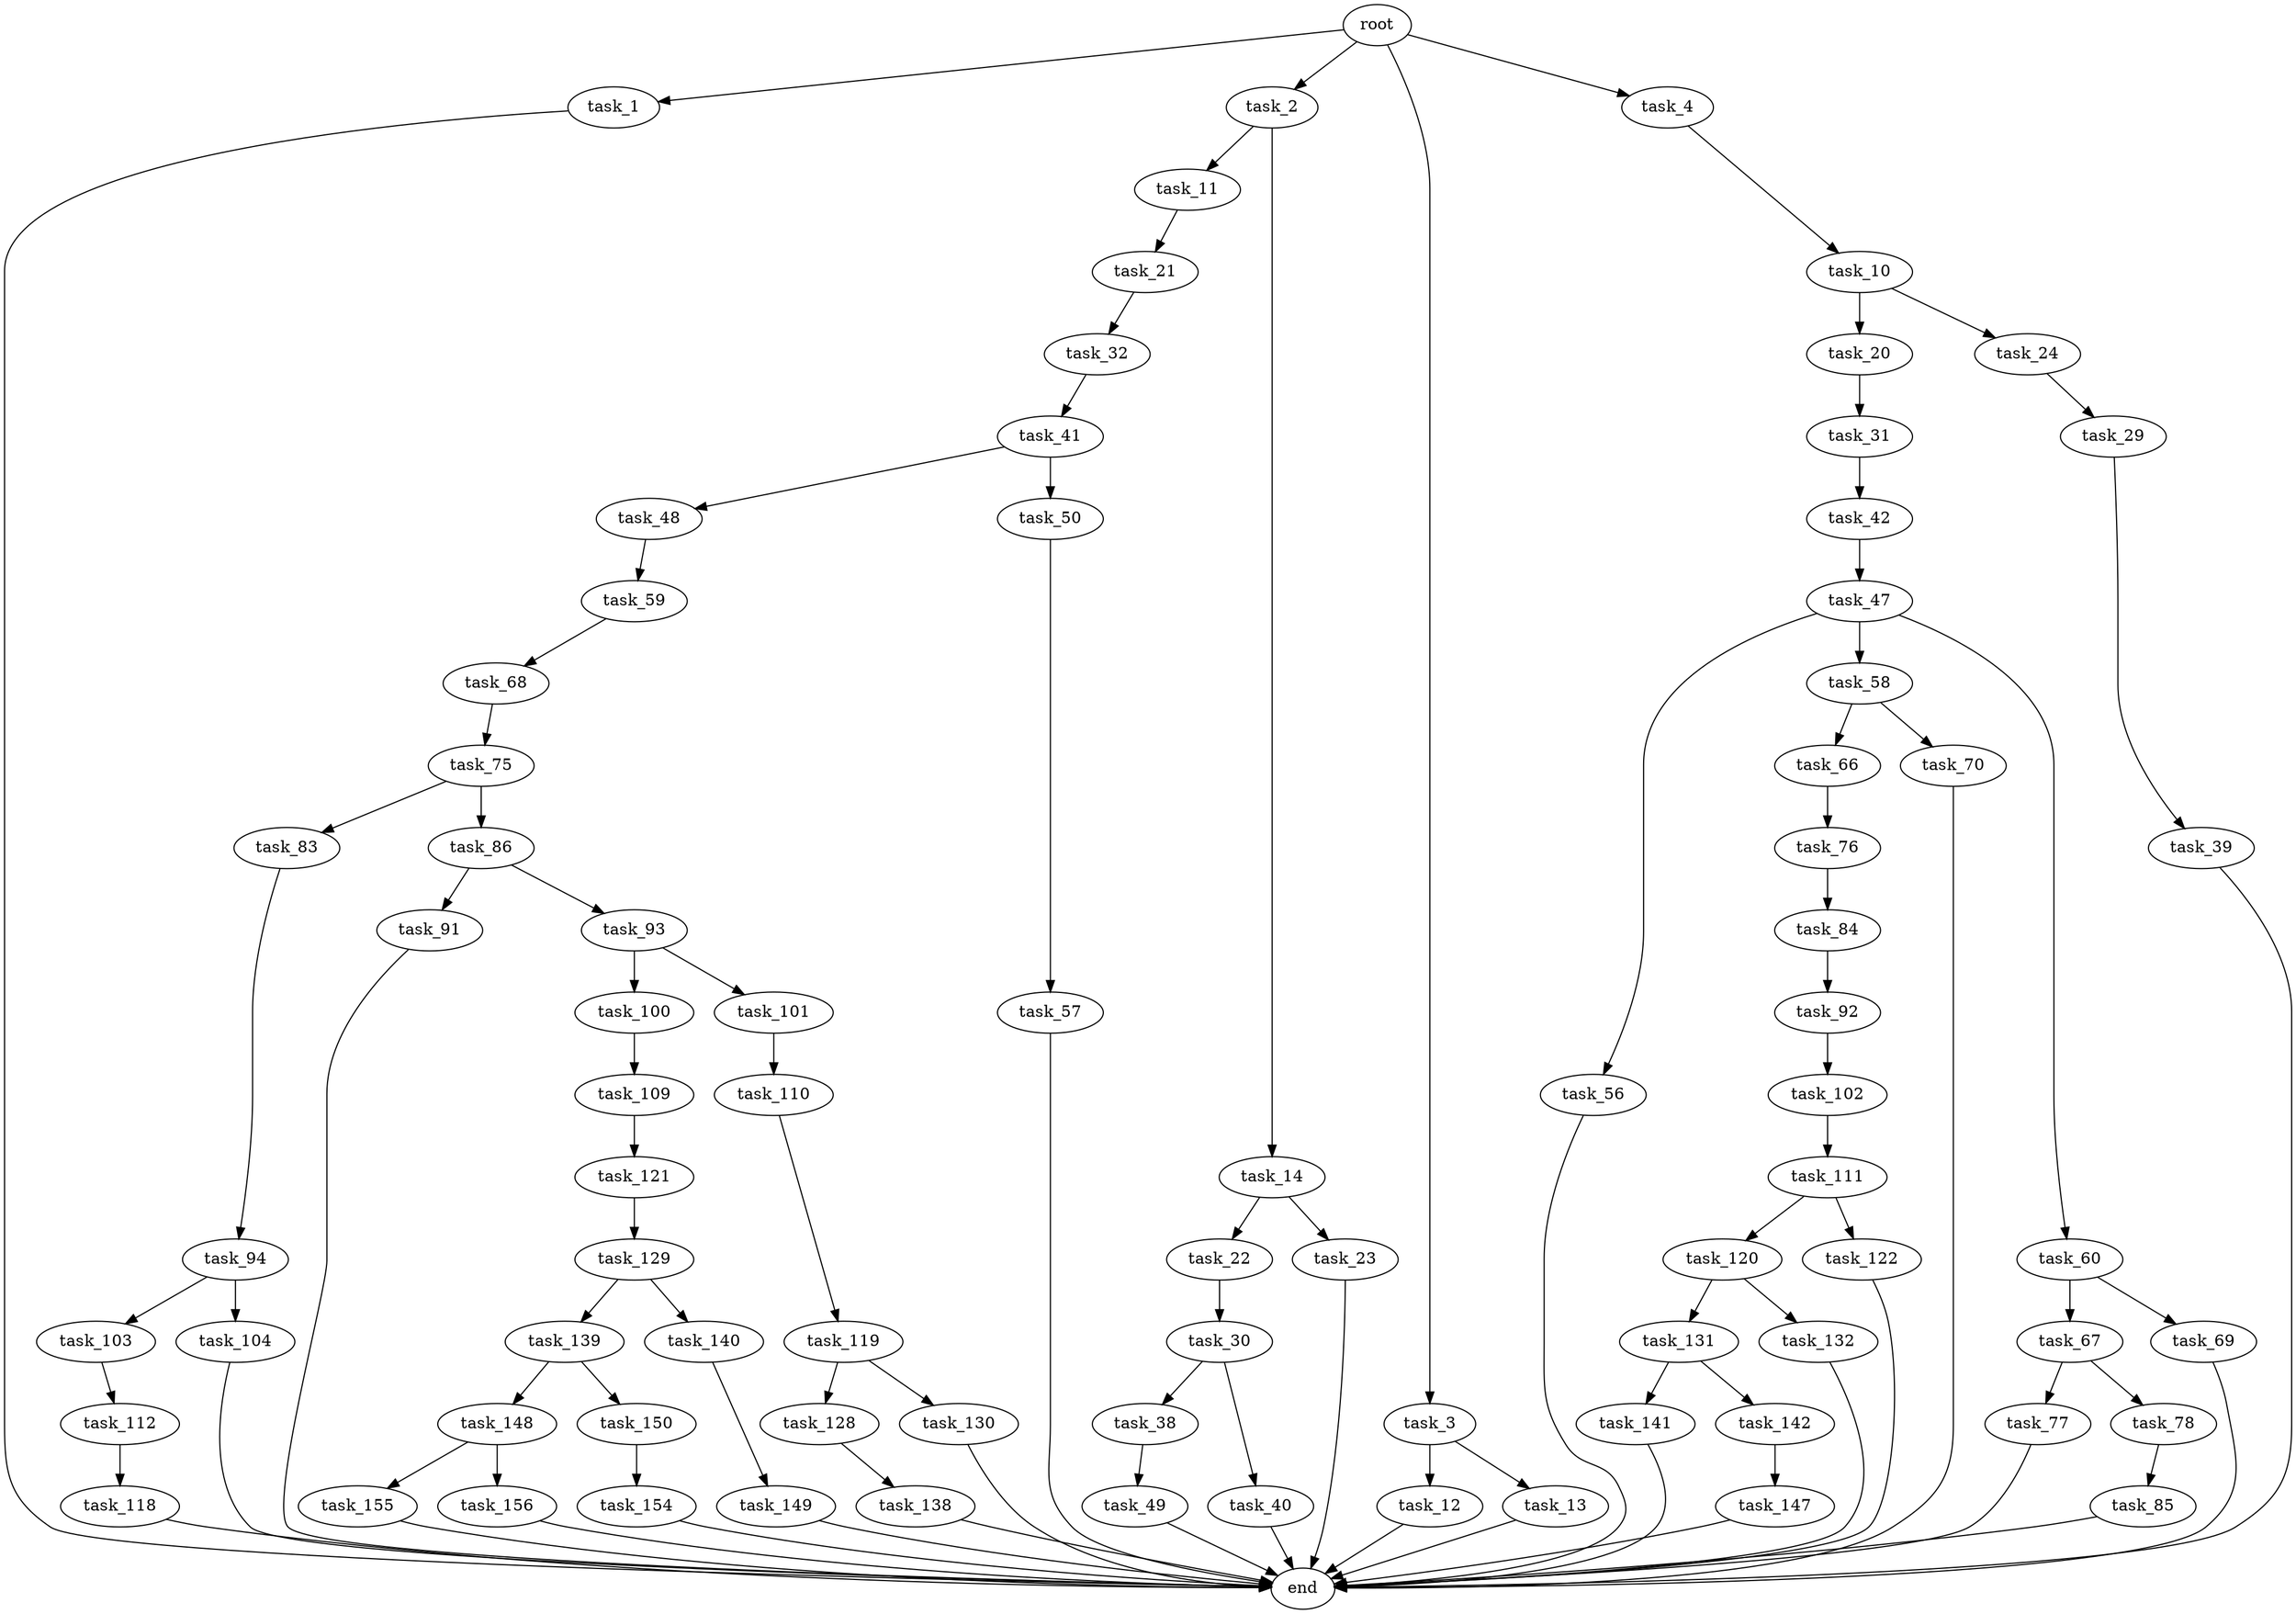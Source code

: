 digraph G {
  root [size="0.000000"];
  task_1 [size="549755813888.000000"];
  task_2 [size="1586992781.000000"];
  task_3 [size="30291866918.000000"];
  task_4 [size="1607218296.000000"];
  end [size="0.000000"];
  task_11 [size="134217728000.000000"];
  task_14 [size="166917438885.000000"];
  task_12 [size="761615662912.000000"];
  task_13 [size="68719476736.000000"];
  task_10 [size="53164714956.000000"];
  task_20 [size="1309640870855.000000"];
  task_24 [size="549755813888.000000"];
  task_21 [size="549755813888.000000"];
  task_22 [size="2773016769.000000"];
  task_23 [size="30238330533.000000"];
  task_31 [size="68719476736.000000"];
  task_32 [size="5895496487.000000"];
  task_30 [size="297044857391.000000"];
  task_29 [size="7881492617.000000"];
  task_39 [size="549755813888.000000"];
  task_38 [size="1073741824000.000000"];
  task_40 [size="35025725991.000000"];
  task_42 [size="4075583356.000000"];
  task_41 [size="61043497705.000000"];
  task_49 [size="6997726236.000000"];
  task_48 [size="12969822930.000000"];
  task_50 [size="231928233984.000000"];
  task_47 [size="267962829636.000000"];
  task_56 [size="73934103261.000000"];
  task_58 [size="393987690200.000000"];
  task_60 [size="231928233984.000000"];
  task_59 [size="368293445632.000000"];
  task_57 [size="11819967892.000000"];
  task_66 [size="6114289938.000000"];
  task_70 [size="549755813888.000000"];
  task_68 [size="284030275724.000000"];
  task_67 [size="16772650416.000000"];
  task_69 [size="231928233984.000000"];
  task_76 [size="629154217324.000000"];
  task_77 [size="549755813888.000000"];
  task_78 [size="552979903732.000000"];
  task_75 [size="231928233984.000000"];
  task_83 [size="28991029248.000000"];
  task_86 [size="368293445632.000000"];
  task_84 [size="285930017164.000000"];
  task_85 [size="368293445632.000000"];
  task_94 [size="471736138.000000"];
  task_92 [size="231928233984.000000"];
  task_91 [size="3419304204.000000"];
  task_93 [size="20074681775.000000"];
  task_102 [size="231928233984.000000"];
  task_100 [size="27193018878.000000"];
  task_101 [size="88573993644.000000"];
  task_103 [size="454902574048.000000"];
  task_104 [size="27135399644.000000"];
  task_109 [size="2446150120.000000"];
  task_110 [size="619968617.000000"];
  task_111 [size="470300414233.000000"];
  task_112 [size="100877884551.000000"];
  task_121 [size="10974511922.000000"];
  task_119 [size="30371826536.000000"];
  task_120 [size="368293445632.000000"];
  task_122 [size="1073741824000.000000"];
  task_118 [size="368293445632.000000"];
  task_128 [size="28991029248.000000"];
  task_130 [size="549755813888.000000"];
  task_131 [size="15883310160.000000"];
  task_132 [size="28991029248.000000"];
  task_129 [size="598614256271.000000"];
  task_138 [size="5785197797.000000"];
  task_139 [size="134217728000.000000"];
  task_140 [size="68719476736.000000"];
  task_141 [size="1997427429.000000"];
  task_142 [size="385470024174.000000"];
  task_148 [size="1073741824000.000000"];
  task_150 [size="4504953782.000000"];
  task_149 [size="30613732281.000000"];
  task_147 [size="389844500428.000000"];
  task_155 [size="68719476736.000000"];
  task_156 [size="3055406944.000000"];
  task_154 [size="265879673376.000000"];

  root -> task_1 [size="1.000000"];
  root -> task_2 [size="1.000000"];
  root -> task_3 [size="1.000000"];
  root -> task_4 [size="1.000000"];
  task_1 -> end [size="1.000000"];
  task_2 -> task_11 [size="75497472.000000"];
  task_2 -> task_14 [size="75497472.000000"];
  task_3 -> task_12 [size="33554432.000000"];
  task_3 -> task_13 [size="33554432.000000"];
  task_4 -> task_10 [size="134217728.000000"];
  task_11 -> task_21 [size="209715200.000000"];
  task_14 -> task_22 [size="209715200.000000"];
  task_14 -> task_23 [size="209715200.000000"];
  task_12 -> end [size="1.000000"];
  task_13 -> end [size="1.000000"];
  task_10 -> task_20 [size="134217728.000000"];
  task_10 -> task_24 [size="134217728.000000"];
  task_20 -> task_31 [size="838860800.000000"];
  task_24 -> task_29 [size="536870912.000000"];
  task_21 -> task_32 [size="536870912.000000"];
  task_22 -> task_30 [size="75497472.000000"];
  task_23 -> end [size="1.000000"];
  task_31 -> task_42 [size="134217728.000000"];
  task_32 -> task_41 [size="209715200.000000"];
  task_30 -> task_38 [size="411041792.000000"];
  task_30 -> task_40 [size="411041792.000000"];
  task_29 -> task_39 [size="301989888.000000"];
  task_39 -> end [size="1.000000"];
  task_38 -> task_49 [size="838860800.000000"];
  task_40 -> end [size="1.000000"];
  task_42 -> task_47 [size="134217728.000000"];
  task_41 -> task_48 [size="75497472.000000"];
  task_41 -> task_50 [size="75497472.000000"];
  task_49 -> end [size="1.000000"];
  task_48 -> task_59 [size="209715200.000000"];
  task_50 -> task_57 [size="301989888.000000"];
  task_47 -> task_56 [size="679477248.000000"];
  task_47 -> task_58 [size="679477248.000000"];
  task_47 -> task_60 [size="679477248.000000"];
  task_56 -> end [size="1.000000"];
  task_58 -> task_66 [size="536870912.000000"];
  task_58 -> task_70 [size="536870912.000000"];
  task_60 -> task_67 [size="301989888.000000"];
  task_60 -> task_69 [size="301989888.000000"];
  task_59 -> task_68 [size="411041792.000000"];
  task_57 -> end [size="1.000000"];
  task_66 -> task_76 [size="134217728.000000"];
  task_70 -> end [size="1.000000"];
  task_68 -> task_75 [size="536870912.000000"];
  task_67 -> task_77 [size="536870912.000000"];
  task_67 -> task_78 [size="536870912.000000"];
  task_69 -> end [size="1.000000"];
  task_76 -> task_84 [size="679477248.000000"];
  task_77 -> end [size="1.000000"];
  task_78 -> task_85 [size="679477248.000000"];
  task_75 -> task_83 [size="301989888.000000"];
  task_75 -> task_86 [size="301989888.000000"];
  task_83 -> task_94 [size="75497472.000000"];
  task_86 -> task_91 [size="411041792.000000"];
  task_86 -> task_93 [size="411041792.000000"];
  task_84 -> task_92 [size="411041792.000000"];
  task_85 -> end [size="1.000000"];
  task_94 -> task_103 [size="33554432.000000"];
  task_94 -> task_104 [size="33554432.000000"];
  task_92 -> task_102 [size="301989888.000000"];
  task_91 -> end [size="1.000000"];
  task_93 -> task_100 [size="838860800.000000"];
  task_93 -> task_101 [size="838860800.000000"];
  task_102 -> task_111 [size="301989888.000000"];
  task_100 -> task_109 [size="536870912.000000"];
  task_101 -> task_110 [size="134217728.000000"];
  task_103 -> task_112 [size="536870912.000000"];
  task_104 -> end [size="1.000000"];
  task_109 -> task_121 [size="134217728.000000"];
  task_110 -> task_119 [size="75497472.000000"];
  task_111 -> task_120 [size="411041792.000000"];
  task_111 -> task_122 [size="411041792.000000"];
  task_112 -> task_118 [size="75497472.000000"];
  task_121 -> task_129 [size="209715200.000000"];
  task_119 -> task_128 [size="679477248.000000"];
  task_119 -> task_130 [size="679477248.000000"];
  task_120 -> task_131 [size="411041792.000000"];
  task_120 -> task_132 [size="411041792.000000"];
  task_122 -> end [size="1.000000"];
  task_118 -> end [size="1.000000"];
  task_128 -> task_138 [size="75497472.000000"];
  task_130 -> end [size="1.000000"];
  task_131 -> task_141 [size="301989888.000000"];
  task_131 -> task_142 [size="301989888.000000"];
  task_132 -> end [size="1.000000"];
  task_129 -> task_139 [size="411041792.000000"];
  task_129 -> task_140 [size="411041792.000000"];
  task_138 -> end [size="1.000000"];
  task_139 -> task_148 [size="209715200.000000"];
  task_139 -> task_150 [size="209715200.000000"];
  task_140 -> task_149 [size="134217728.000000"];
  task_141 -> end [size="1.000000"];
  task_142 -> task_147 [size="411041792.000000"];
  task_148 -> task_155 [size="838860800.000000"];
  task_148 -> task_156 [size="838860800.000000"];
  task_150 -> task_154 [size="411041792.000000"];
  task_149 -> end [size="1.000000"];
  task_147 -> end [size="1.000000"];
  task_155 -> end [size="1.000000"];
  task_156 -> end [size="1.000000"];
  task_154 -> end [size="1.000000"];
}

